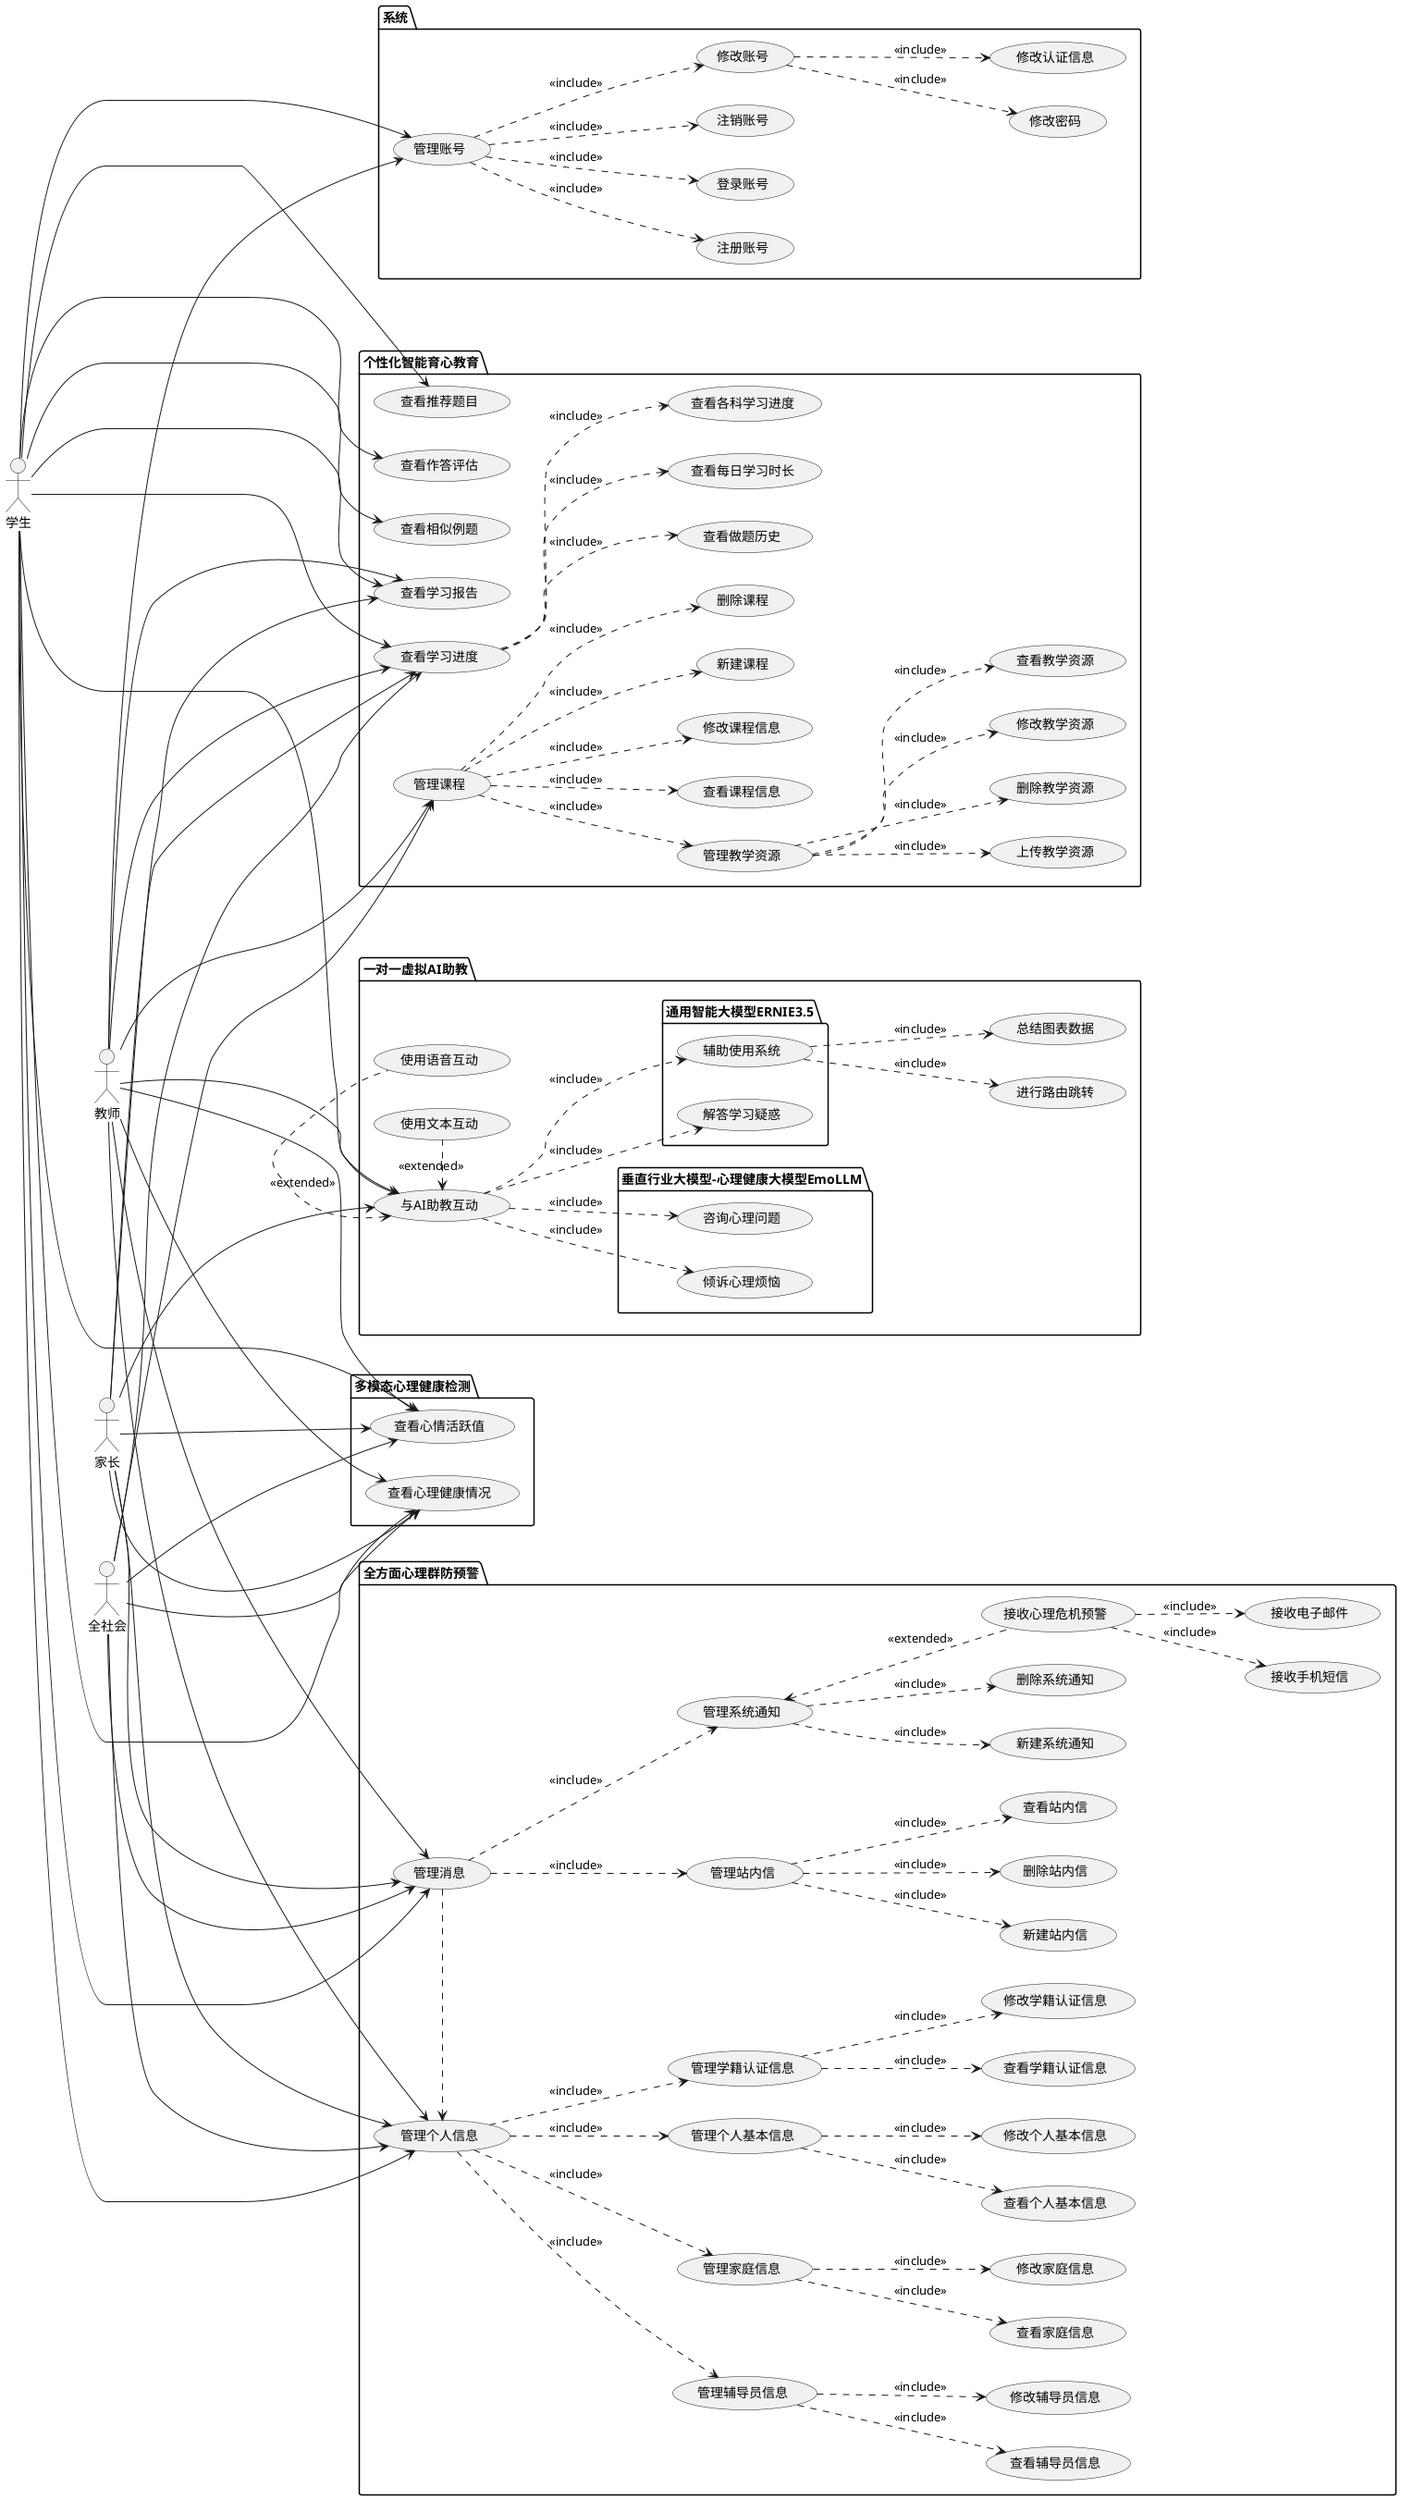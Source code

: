 @startuml
'https://plantuml.com/use-case-diagram

left to right direction


package 一对一虚拟AI助教{
    usecase 与AI助教互动

    usecase 使用语音互动
    usecase 使用文本互动

    与AI助教互动 <.right. 使用语音互动 : <<extended>>
    与AI助教互动 <.right. 使用文本互动 : <<extended>>

    package 垂直行业大模型-心理健康大模型EmoLLM{
        usecase 倾诉心理烦恼
        usecase 咨询心理问题
    }

    package 通用智能大模型ERNIE3.5{
    usecase 解答学习疑惑
    usecase 辅助使用系统
    }

    与AI助教互动 ..> 倾诉心理烦恼 : <<include>>
    与AI助教互动 ..> 咨询心理问题 : <<include>>

    与AI助教互动 ..> 解答学习疑惑 : <<include>>
    与AI助教互动 ..> 辅助使用系统 : <<include>>

    usecase 进行路由跳转
    usecase 总结图表数据

    辅助使用系统 ..> 进行路由跳转 : <<include>>
    辅助使用系统 ..> 总结图表数据 : <<include>>
}

package 多模态心理健康检测{
    usecase 查看心理健康情况
    usecase 查看心情活跃值
}

package 全方面心理群防预警{
    usecase 管理消息

    usecase 管理站内信
    usecase 新建站内信
    usecase 删除站内信
    usecase 查看站内信

    usecase 管理系统通知
    usecase 新建系统通知
    usecase 删除系统通知

    usecase 接收心理危机预警
    管理系统通知 <.. 接收心理危机预警 : <<extended>>
    usecase 接收手机短信
    usecase 接收电子邮件
    接收心理危机预警 ..> 接收手机短信 : <<include>>
    接收心理危机预警 ..> 接收电子邮件 : <<include>>

    管理消息 ..> 管理站内信 : <<include>>
    管理消息 ..> 管理系统通知 : <<include>>

    管理站内信 ..> 新建站内信 : <<include>>
    管理站内信 ..> 删除站内信 : <<include>>
    管理站内信 ..> 查看站内信 : <<include>>

    管理系统通知 ..> 新建系统通知 : <<include>>
    管理系统通知 ..> 删除系统通知 : <<include>>

    usecase 管理个人信息
    管理消息 .right.> 管理个人信息

    usecase 管理个人基本信息
    管理个人信息 ..> 管理个人基本信息 : <<include>>
    usecase 查看个人基本信息
    usecase 修改个人基本信息
    管理个人基本信息 ..> 查看个人基本信息 : <<include>>
    管理个人基本信息 ..> 修改个人基本信息 : <<include>>

    usecase 管理学籍认证信息
    管理个人信息 ..> 管理学籍认证信息 : <<include>>
    usecase 查看学籍认证信息
    usecase 修改学籍认证信息
    管理学籍认证信息 ..> 查看学籍认证信息 : <<include>>
    管理学籍认证信息 ..> 修改学籍认证信息 : <<include>>


    usecase 管理辅导员信息
    管理个人信息 ..> 管理辅导员信息 : <<include>>
    usecase 查看辅导员信息
    usecase 修改辅导员信息
    管理辅导员信息 ..> 查看辅导员信息 : <<include>>
    管理辅导员信息 ..> 修改辅导员信息 : <<include>>

    usecase 管理家庭信息
    管理个人信息 ..> 管理家庭信息 : <<include>>
    usecase 查看家庭信息
    usecase 修改家庭信息
    管理家庭信息 ..> 查看家庭信息 : <<include>>
    管理家庭信息 ..> 修改家庭信息 : <<include>>
}

package 个性化智能育心教育{
    usecase 查看作答评估
    usecase 查看学习进度
    usecase 查看相似例题
    usecase 查看推荐题目
    usecase 查看学习报告

    usecase 管理课程

    usecase 查看每日学习时长
    usecase 查看各科学习进度
    usecase 查看做题历史

    查看学习进度 ..> 查看每日学习时长  : <<include>>
    查看学习进度 ..> 查看各科学习进度  : <<include>>
    查看学习进度 ..> 查看做题历史  : <<include>>

    usecase 新建课程
    usecase 删除课程
    usecase 管理教学资源
    usecase 上传教学资源
    usecase 删除教学资源
    usecase 修改教学资源
    usecase 查看教学资源
    管理教学资源 ..> 上传教学资源 : <<include>>
    管理教学资源 ..> 删除教学资源 : <<include>>
    管理教学资源 ..> 修改教学资源 : <<include>>
    管理教学资源 ..> 查看教学资源 : <<include>>


    usecase 查看课程信息
    usecase 修改课程信息
    管理课程 ..> 新建课程 : <<include>>
    管理课程 ..> 删除课程 : <<include>>
    管理课程 ..> 查看课程信息 : <<include>>
    管理课程 ..> 修改课程信息 : <<include>>

    管理课程 ..> 管理教学资源 : <<include>>
}

package 系统{
    usecase 管理账号

    usecase 注册账号
    usecase 登录账号
    usecase 注销账号

    usecase 修改账号
    usecase 修改密码
    usecase 修改认证信息

    管理账号 ..> 注册账号 : <<include>>
    管理账号 ..> 登录账号 : <<include>>
    管理账号 ..> 注销账号 : <<include>>

    管理账号 ..> 修改账号 : <<include>>
    修改账号 ..> 修改认证信息 : <<include>>
    修改账号 ..> 修改密码 : <<include>>

}

actor 学生
学生 -----> 管理消息
学生 -----> 管理账号
学生 -----> 与AI助教互动
学生 -----> 管理个人信息
学生 -----> 查看学习进度
学生 -----> 查看学习报告
学生 -----> 查看相似例题
学生 -----> 查看推荐题目
学生 -----> 查看心理健康情况
学生 -----> 查看心情活跃值
学生 -----> 查看作答评估

actor 教师
教师 ----> 管理消息
教师 ----> 管理账号
教师 ----> 管理课程
教师 ----> 与AI助教互动
教师 ----> 管理个人信息
教师 ----> 查看学习进度
教师 ----> 查看学习报告
教师 ----> 查看心理健康情况
教师 ----> 查看心情活跃值

actor 家长
家长 ----> 管理消息
家长 ----> 与AI助教互动
家长 ----> 管理个人信息
家长 ----> 查看学习进度
家长 ----> 查看学习报告
家长 ----> 查看心理健康情况
家长 ----> 查看心情活跃值

actor 全社会
全社会 ----> 管理消息
全社会 ----> 管理个人信息
全社会 ----> 查看学习进度
全社会 ----> 查看心理健康情况
全社会 ----> 查看心情活跃值
全社会 ----> 管理课程
@enduml
